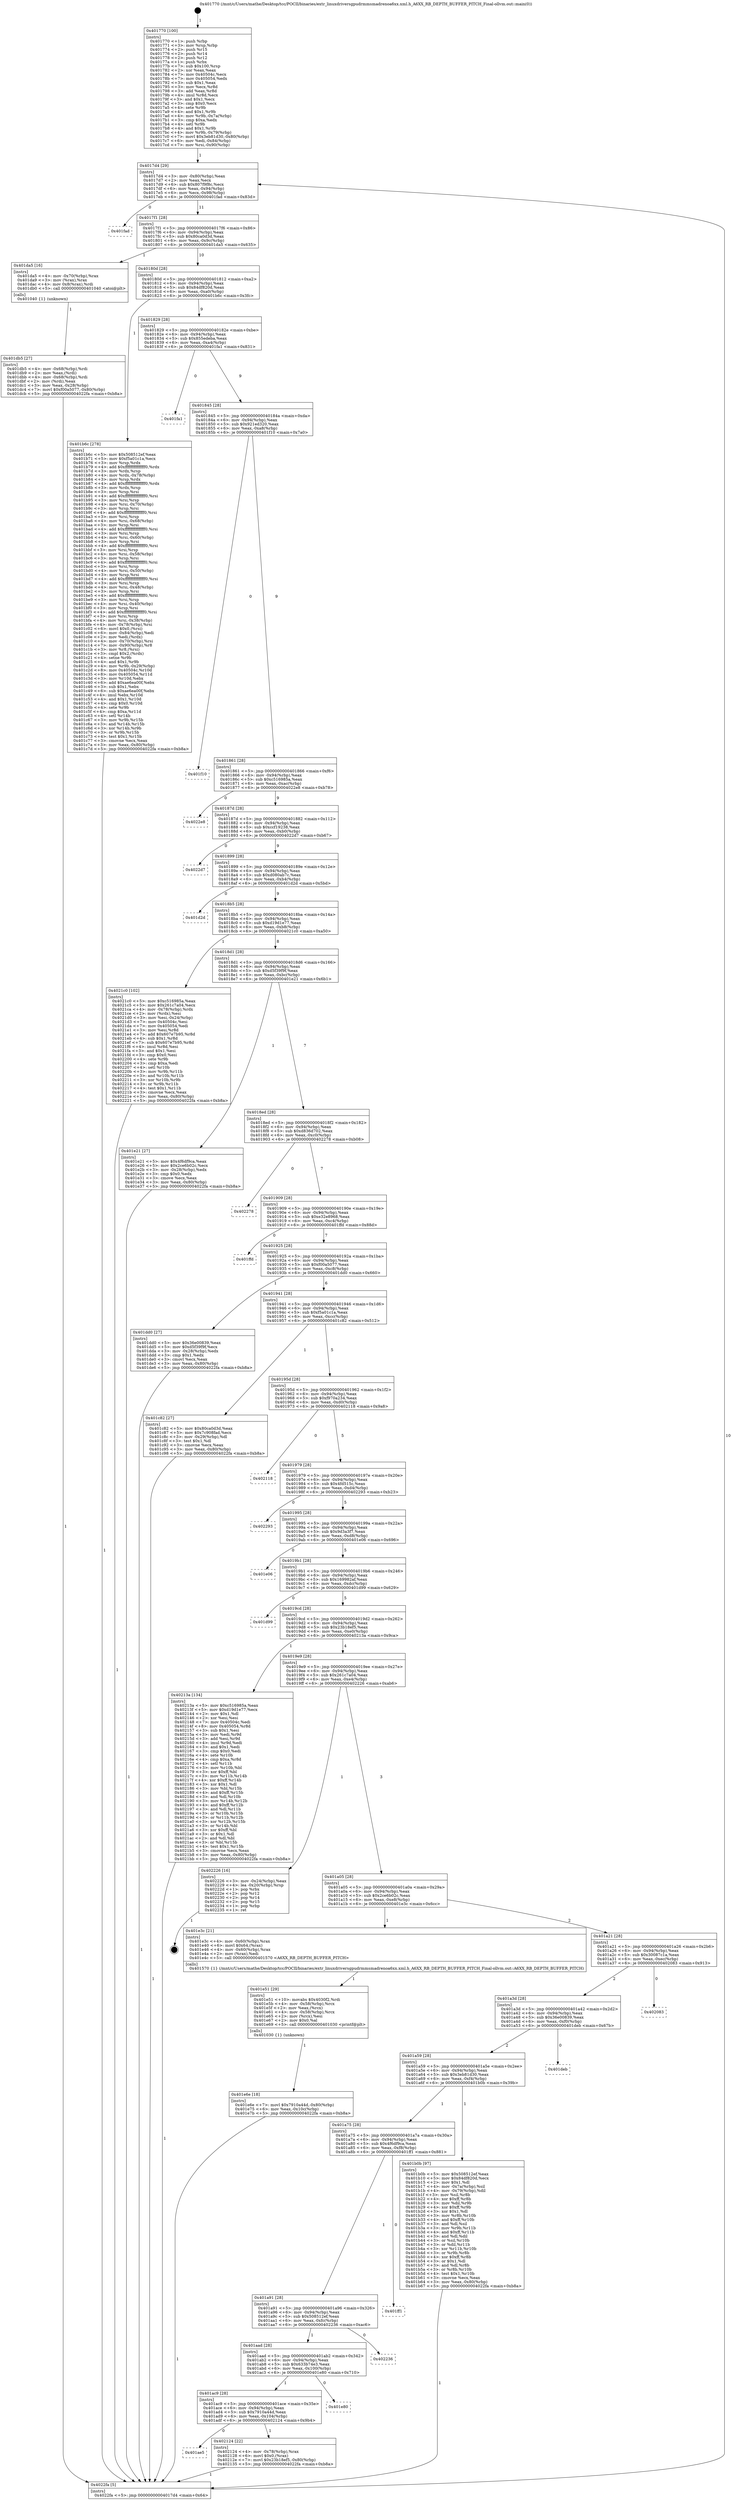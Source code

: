 digraph "0x401770" {
  label = "0x401770 (/mnt/c/Users/mathe/Desktop/tcc/POCII/binaries/extr_linuxdriversgpudrmmsmadrenoa6xx.xml.h_A6XX_RB_DEPTH_BUFFER_PITCH_Final-ollvm.out::main(0))"
  labelloc = "t"
  node[shape=record]

  Entry [label="",width=0.3,height=0.3,shape=circle,fillcolor=black,style=filled]
  "0x4017d4" [label="{
     0x4017d4 [29]\l
     | [instrs]\l
     &nbsp;&nbsp;0x4017d4 \<+3\>: mov -0x80(%rbp),%eax\l
     &nbsp;&nbsp;0x4017d7 \<+2\>: mov %eax,%ecx\l
     &nbsp;&nbsp;0x4017d9 \<+6\>: sub $0x807f9f8c,%ecx\l
     &nbsp;&nbsp;0x4017df \<+6\>: mov %eax,-0x94(%rbp)\l
     &nbsp;&nbsp;0x4017e5 \<+6\>: mov %ecx,-0x98(%rbp)\l
     &nbsp;&nbsp;0x4017eb \<+6\>: je 0000000000401fad \<main+0x83d\>\l
  }"]
  "0x401fad" [label="{
     0x401fad\l
  }", style=dashed]
  "0x4017f1" [label="{
     0x4017f1 [28]\l
     | [instrs]\l
     &nbsp;&nbsp;0x4017f1 \<+5\>: jmp 00000000004017f6 \<main+0x86\>\l
     &nbsp;&nbsp;0x4017f6 \<+6\>: mov -0x94(%rbp),%eax\l
     &nbsp;&nbsp;0x4017fc \<+5\>: sub $0x80ca0d3d,%eax\l
     &nbsp;&nbsp;0x401801 \<+6\>: mov %eax,-0x9c(%rbp)\l
     &nbsp;&nbsp;0x401807 \<+6\>: je 0000000000401da5 \<main+0x635\>\l
  }"]
  Exit [label="",width=0.3,height=0.3,shape=circle,fillcolor=black,style=filled,peripheries=2]
  "0x401da5" [label="{
     0x401da5 [16]\l
     | [instrs]\l
     &nbsp;&nbsp;0x401da5 \<+4\>: mov -0x70(%rbp),%rax\l
     &nbsp;&nbsp;0x401da9 \<+3\>: mov (%rax),%rax\l
     &nbsp;&nbsp;0x401dac \<+4\>: mov 0x8(%rax),%rdi\l
     &nbsp;&nbsp;0x401db0 \<+5\>: call 0000000000401040 \<atoi@plt\>\l
     | [calls]\l
     &nbsp;&nbsp;0x401040 \{1\} (unknown)\l
  }"]
  "0x40180d" [label="{
     0x40180d [28]\l
     | [instrs]\l
     &nbsp;&nbsp;0x40180d \<+5\>: jmp 0000000000401812 \<main+0xa2\>\l
     &nbsp;&nbsp;0x401812 \<+6\>: mov -0x94(%rbp),%eax\l
     &nbsp;&nbsp;0x401818 \<+5\>: sub $0x84df820d,%eax\l
     &nbsp;&nbsp;0x40181d \<+6\>: mov %eax,-0xa0(%rbp)\l
     &nbsp;&nbsp;0x401823 \<+6\>: je 0000000000401b6c \<main+0x3fc\>\l
  }"]
  "0x401ae5" [label="{
     0x401ae5\l
  }", style=dashed]
  "0x401b6c" [label="{
     0x401b6c [278]\l
     | [instrs]\l
     &nbsp;&nbsp;0x401b6c \<+5\>: mov $0x508512ef,%eax\l
     &nbsp;&nbsp;0x401b71 \<+5\>: mov $0xf5a01c1a,%ecx\l
     &nbsp;&nbsp;0x401b76 \<+3\>: mov %rsp,%rdx\l
     &nbsp;&nbsp;0x401b79 \<+4\>: add $0xfffffffffffffff0,%rdx\l
     &nbsp;&nbsp;0x401b7d \<+3\>: mov %rdx,%rsp\l
     &nbsp;&nbsp;0x401b80 \<+4\>: mov %rdx,-0x78(%rbp)\l
     &nbsp;&nbsp;0x401b84 \<+3\>: mov %rsp,%rdx\l
     &nbsp;&nbsp;0x401b87 \<+4\>: add $0xfffffffffffffff0,%rdx\l
     &nbsp;&nbsp;0x401b8b \<+3\>: mov %rdx,%rsp\l
     &nbsp;&nbsp;0x401b8e \<+3\>: mov %rsp,%rsi\l
     &nbsp;&nbsp;0x401b91 \<+4\>: add $0xfffffffffffffff0,%rsi\l
     &nbsp;&nbsp;0x401b95 \<+3\>: mov %rsi,%rsp\l
     &nbsp;&nbsp;0x401b98 \<+4\>: mov %rsi,-0x70(%rbp)\l
     &nbsp;&nbsp;0x401b9c \<+3\>: mov %rsp,%rsi\l
     &nbsp;&nbsp;0x401b9f \<+4\>: add $0xfffffffffffffff0,%rsi\l
     &nbsp;&nbsp;0x401ba3 \<+3\>: mov %rsi,%rsp\l
     &nbsp;&nbsp;0x401ba6 \<+4\>: mov %rsi,-0x68(%rbp)\l
     &nbsp;&nbsp;0x401baa \<+3\>: mov %rsp,%rsi\l
     &nbsp;&nbsp;0x401bad \<+4\>: add $0xfffffffffffffff0,%rsi\l
     &nbsp;&nbsp;0x401bb1 \<+3\>: mov %rsi,%rsp\l
     &nbsp;&nbsp;0x401bb4 \<+4\>: mov %rsi,-0x60(%rbp)\l
     &nbsp;&nbsp;0x401bb8 \<+3\>: mov %rsp,%rsi\l
     &nbsp;&nbsp;0x401bbb \<+4\>: add $0xfffffffffffffff0,%rsi\l
     &nbsp;&nbsp;0x401bbf \<+3\>: mov %rsi,%rsp\l
     &nbsp;&nbsp;0x401bc2 \<+4\>: mov %rsi,-0x58(%rbp)\l
     &nbsp;&nbsp;0x401bc6 \<+3\>: mov %rsp,%rsi\l
     &nbsp;&nbsp;0x401bc9 \<+4\>: add $0xfffffffffffffff0,%rsi\l
     &nbsp;&nbsp;0x401bcd \<+3\>: mov %rsi,%rsp\l
     &nbsp;&nbsp;0x401bd0 \<+4\>: mov %rsi,-0x50(%rbp)\l
     &nbsp;&nbsp;0x401bd4 \<+3\>: mov %rsp,%rsi\l
     &nbsp;&nbsp;0x401bd7 \<+4\>: add $0xfffffffffffffff0,%rsi\l
     &nbsp;&nbsp;0x401bdb \<+3\>: mov %rsi,%rsp\l
     &nbsp;&nbsp;0x401bde \<+4\>: mov %rsi,-0x48(%rbp)\l
     &nbsp;&nbsp;0x401be2 \<+3\>: mov %rsp,%rsi\l
     &nbsp;&nbsp;0x401be5 \<+4\>: add $0xfffffffffffffff0,%rsi\l
     &nbsp;&nbsp;0x401be9 \<+3\>: mov %rsi,%rsp\l
     &nbsp;&nbsp;0x401bec \<+4\>: mov %rsi,-0x40(%rbp)\l
     &nbsp;&nbsp;0x401bf0 \<+3\>: mov %rsp,%rsi\l
     &nbsp;&nbsp;0x401bf3 \<+4\>: add $0xfffffffffffffff0,%rsi\l
     &nbsp;&nbsp;0x401bf7 \<+3\>: mov %rsi,%rsp\l
     &nbsp;&nbsp;0x401bfa \<+4\>: mov %rsi,-0x38(%rbp)\l
     &nbsp;&nbsp;0x401bfe \<+4\>: mov -0x78(%rbp),%rsi\l
     &nbsp;&nbsp;0x401c02 \<+6\>: movl $0x0,(%rsi)\l
     &nbsp;&nbsp;0x401c08 \<+6\>: mov -0x84(%rbp),%edi\l
     &nbsp;&nbsp;0x401c0e \<+2\>: mov %edi,(%rdx)\l
     &nbsp;&nbsp;0x401c10 \<+4\>: mov -0x70(%rbp),%rsi\l
     &nbsp;&nbsp;0x401c14 \<+7\>: mov -0x90(%rbp),%r8\l
     &nbsp;&nbsp;0x401c1b \<+3\>: mov %r8,(%rsi)\l
     &nbsp;&nbsp;0x401c1e \<+3\>: cmpl $0x2,(%rdx)\l
     &nbsp;&nbsp;0x401c21 \<+4\>: setne %r9b\l
     &nbsp;&nbsp;0x401c25 \<+4\>: and $0x1,%r9b\l
     &nbsp;&nbsp;0x401c29 \<+4\>: mov %r9b,-0x29(%rbp)\l
     &nbsp;&nbsp;0x401c2d \<+8\>: mov 0x40504c,%r10d\l
     &nbsp;&nbsp;0x401c35 \<+8\>: mov 0x405054,%r11d\l
     &nbsp;&nbsp;0x401c3d \<+3\>: mov %r10d,%ebx\l
     &nbsp;&nbsp;0x401c40 \<+6\>: add $0xae6ea00f,%ebx\l
     &nbsp;&nbsp;0x401c46 \<+3\>: sub $0x1,%ebx\l
     &nbsp;&nbsp;0x401c49 \<+6\>: sub $0xae6ea00f,%ebx\l
     &nbsp;&nbsp;0x401c4f \<+4\>: imul %ebx,%r10d\l
     &nbsp;&nbsp;0x401c53 \<+4\>: and $0x1,%r10d\l
     &nbsp;&nbsp;0x401c57 \<+4\>: cmp $0x0,%r10d\l
     &nbsp;&nbsp;0x401c5b \<+4\>: sete %r9b\l
     &nbsp;&nbsp;0x401c5f \<+4\>: cmp $0xa,%r11d\l
     &nbsp;&nbsp;0x401c63 \<+4\>: setl %r14b\l
     &nbsp;&nbsp;0x401c67 \<+3\>: mov %r9b,%r15b\l
     &nbsp;&nbsp;0x401c6a \<+3\>: and %r14b,%r15b\l
     &nbsp;&nbsp;0x401c6d \<+3\>: xor %r14b,%r9b\l
     &nbsp;&nbsp;0x401c70 \<+3\>: or %r9b,%r15b\l
     &nbsp;&nbsp;0x401c73 \<+4\>: test $0x1,%r15b\l
     &nbsp;&nbsp;0x401c77 \<+3\>: cmovne %ecx,%eax\l
     &nbsp;&nbsp;0x401c7a \<+3\>: mov %eax,-0x80(%rbp)\l
     &nbsp;&nbsp;0x401c7d \<+5\>: jmp 00000000004022fa \<main+0xb8a\>\l
  }"]
  "0x401829" [label="{
     0x401829 [28]\l
     | [instrs]\l
     &nbsp;&nbsp;0x401829 \<+5\>: jmp 000000000040182e \<main+0xbe\>\l
     &nbsp;&nbsp;0x40182e \<+6\>: mov -0x94(%rbp),%eax\l
     &nbsp;&nbsp;0x401834 \<+5\>: sub $0x855edeba,%eax\l
     &nbsp;&nbsp;0x401839 \<+6\>: mov %eax,-0xa4(%rbp)\l
     &nbsp;&nbsp;0x40183f \<+6\>: je 0000000000401fa1 \<main+0x831\>\l
  }"]
  "0x402124" [label="{
     0x402124 [22]\l
     | [instrs]\l
     &nbsp;&nbsp;0x402124 \<+4\>: mov -0x78(%rbp),%rax\l
     &nbsp;&nbsp;0x402128 \<+6\>: movl $0x0,(%rax)\l
     &nbsp;&nbsp;0x40212e \<+7\>: movl $0x23b18ef5,-0x80(%rbp)\l
     &nbsp;&nbsp;0x402135 \<+5\>: jmp 00000000004022fa \<main+0xb8a\>\l
  }"]
  "0x401fa1" [label="{
     0x401fa1\l
  }", style=dashed]
  "0x401845" [label="{
     0x401845 [28]\l
     | [instrs]\l
     &nbsp;&nbsp;0x401845 \<+5\>: jmp 000000000040184a \<main+0xda\>\l
     &nbsp;&nbsp;0x40184a \<+6\>: mov -0x94(%rbp),%eax\l
     &nbsp;&nbsp;0x401850 \<+5\>: sub $0x921ed320,%eax\l
     &nbsp;&nbsp;0x401855 \<+6\>: mov %eax,-0xa8(%rbp)\l
     &nbsp;&nbsp;0x40185b \<+6\>: je 0000000000401f10 \<main+0x7a0\>\l
  }"]
  "0x401ac9" [label="{
     0x401ac9 [28]\l
     | [instrs]\l
     &nbsp;&nbsp;0x401ac9 \<+5\>: jmp 0000000000401ace \<main+0x35e\>\l
     &nbsp;&nbsp;0x401ace \<+6\>: mov -0x94(%rbp),%eax\l
     &nbsp;&nbsp;0x401ad4 \<+5\>: sub $0x7910a44d,%eax\l
     &nbsp;&nbsp;0x401ad9 \<+6\>: mov %eax,-0x104(%rbp)\l
     &nbsp;&nbsp;0x401adf \<+6\>: je 0000000000402124 \<main+0x9b4\>\l
  }"]
  "0x401f10" [label="{
     0x401f10\l
  }", style=dashed]
  "0x401861" [label="{
     0x401861 [28]\l
     | [instrs]\l
     &nbsp;&nbsp;0x401861 \<+5\>: jmp 0000000000401866 \<main+0xf6\>\l
     &nbsp;&nbsp;0x401866 \<+6\>: mov -0x94(%rbp),%eax\l
     &nbsp;&nbsp;0x40186c \<+5\>: sub $0xc516985a,%eax\l
     &nbsp;&nbsp;0x401871 \<+6\>: mov %eax,-0xac(%rbp)\l
     &nbsp;&nbsp;0x401877 \<+6\>: je 00000000004022e8 \<main+0xb78\>\l
  }"]
  "0x401e80" [label="{
     0x401e80\l
  }", style=dashed]
  "0x4022e8" [label="{
     0x4022e8\l
  }", style=dashed]
  "0x40187d" [label="{
     0x40187d [28]\l
     | [instrs]\l
     &nbsp;&nbsp;0x40187d \<+5\>: jmp 0000000000401882 \<main+0x112\>\l
     &nbsp;&nbsp;0x401882 \<+6\>: mov -0x94(%rbp),%eax\l
     &nbsp;&nbsp;0x401888 \<+5\>: sub $0xccf19238,%eax\l
     &nbsp;&nbsp;0x40188d \<+6\>: mov %eax,-0xb0(%rbp)\l
     &nbsp;&nbsp;0x401893 \<+6\>: je 00000000004022d7 \<main+0xb67\>\l
  }"]
  "0x401aad" [label="{
     0x401aad [28]\l
     | [instrs]\l
     &nbsp;&nbsp;0x401aad \<+5\>: jmp 0000000000401ab2 \<main+0x342\>\l
     &nbsp;&nbsp;0x401ab2 \<+6\>: mov -0x94(%rbp),%eax\l
     &nbsp;&nbsp;0x401ab8 \<+5\>: sub $0x633b74e3,%eax\l
     &nbsp;&nbsp;0x401abd \<+6\>: mov %eax,-0x100(%rbp)\l
     &nbsp;&nbsp;0x401ac3 \<+6\>: je 0000000000401e80 \<main+0x710\>\l
  }"]
  "0x4022d7" [label="{
     0x4022d7\l
  }", style=dashed]
  "0x401899" [label="{
     0x401899 [28]\l
     | [instrs]\l
     &nbsp;&nbsp;0x401899 \<+5\>: jmp 000000000040189e \<main+0x12e\>\l
     &nbsp;&nbsp;0x40189e \<+6\>: mov -0x94(%rbp),%eax\l
     &nbsp;&nbsp;0x4018a4 \<+5\>: sub $0xd080ab7c,%eax\l
     &nbsp;&nbsp;0x4018a9 \<+6\>: mov %eax,-0xb4(%rbp)\l
     &nbsp;&nbsp;0x4018af \<+6\>: je 0000000000401d2d \<main+0x5bd\>\l
  }"]
  "0x402236" [label="{
     0x402236\l
  }", style=dashed]
  "0x401d2d" [label="{
     0x401d2d\l
  }", style=dashed]
  "0x4018b5" [label="{
     0x4018b5 [28]\l
     | [instrs]\l
     &nbsp;&nbsp;0x4018b5 \<+5\>: jmp 00000000004018ba \<main+0x14a\>\l
     &nbsp;&nbsp;0x4018ba \<+6\>: mov -0x94(%rbp),%eax\l
     &nbsp;&nbsp;0x4018c0 \<+5\>: sub $0xd19d1e77,%eax\l
     &nbsp;&nbsp;0x4018c5 \<+6\>: mov %eax,-0xb8(%rbp)\l
     &nbsp;&nbsp;0x4018cb \<+6\>: je 00000000004021c0 \<main+0xa50\>\l
  }"]
  "0x401a91" [label="{
     0x401a91 [28]\l
     | [instrs]\l
     &nbsp;&nbsp;0x401a91 \<+5\>: jmp 0000000000401a96 \<main+0x326\>\l
     &nbsp;&nbsp;0x401a96 \<+6\>: mov -0x94(%rbp),%eax\l
     &nbsp;&nbsp;0x401a9c \<+5\>: sub $0x508512ef,%eax\l
     &nbsp;&nbsp;0x401aa1 \<+6\>: mov %eax,-0xfc(%rbp)\l
     &nbsp;&nbsp;0x401aa7 \<+6\>: je 0000000000402236 \<main+0xac6\>\l
  }"]
  "0x4021c0" [label="{
     0x4021c0 [102]\l
     | [instrs]\l
     &nbsp;&nbsp;0x4021c0 \<+5\>: mov $0xc516985a,%eax\l
     &nbsp;&nbsp;0x4021c5 \<+5\>: mov $0x261c7a04,%ecx\l
     &nbsp;&nbsp;0x4021ca \<+4\>: mov -0x78(%rbp),%rdx\l
     &nbsp;&nbsp;0x4021ce \<+2\>: mov (%rdx),%esi\l
     &nbsp;&nbsp;0x4021d0 \<+3\>: mov %esi,-0x24(%rbp)\l
     &nbsp;&nbsp;0x4021d3 \<+7\>: mov 0x40504c,%esi\l
     &nbsp;&nbsp;0x4021da \<+7\>: mov 0x405054,%edi\l
     &nbsp;&nbsp;0x4021e1 \<+3\>: mov %esi,%r8d\l
     &nbsp;&nbsp;0x4021e4 \<+7\>: add $0x607e7b95,%r8d\l
     &nbsp;&nbsp;0x4021eb \<+4\>: sub $0x1,%r8d\l
     &nbsp;&nbsp;0x4021ef \<+7\>: sub $0x607e7b95,%r8d\l
     &nbsp;&nbsp;0x4021f6 \<+4\>: imul %r8d,%esi\l
     &nbsp;&nbsp;0x4021fa \<+3\>: and $0x1,%esi\l
     &nbsp;&nbsp;0x4021fd \<+3\>: cmp $0x0,%esi\l
     &nbsp;&nbsp;0x402200 \<+4\>: sete %r9b\l
     &nbsp;&nbsp;0x402204 \<+3\>: cmp $0xa,%edi\l
     &nbsp;&nbsp;0x402207 \<+4\>: setl %r10b\l
     &nbsp;&nbsp;0x40220b \<+3\>: mov %r9b,%r11b\l
     &nbsp;&nbsp;0x40220e \<+3\>: and %r10b,%r11b\l
     &nbsp;&nbsp;0x402211 \<+3\>: xor %r10b,%r9b\l
     &nbsp;&nbsp;0x402214 \<+3\>: or %r9b,%r11b\l
     &nbsp;&nbsp;0x402217 \<+4\>: test $0x1,%r11b\l
     &nbsp;&nbsp;0x40221b \<+3\>: cmovne %ecx,%eax\l
     &nbsp;&nbsp;0x40221e \<+3\>: mov %eax,-0x80(%rbp)\l
     &nbsp;&nbsp;0x402221 \<+5\>: jmp 00000000004022fa \<main+0xb8a\>\l
  }"]
  "0x4018d1" [label="{
     0x4018d1 [28]\l
     | [instrs]\l
     &nbsp;&nbsp;0x4018d1 \<+5\>: jmp 00000000004018d6 \<main+0x166\>\l
     &nbsp;&nbsp;0x4018d6 \<+6\>: mov -0x94(%rbp),%eax\l
     &nbsp;&nbsp;0x4018dc \<+5\>: sub $0xd5f39f9f,%eax\l
     &nbsp;&nbsp;0x4018e1 \<+6\>: mov %eax,-0xbc(%rbp)\l
     &nbsp;&nbsp;0x4018e7 \<+6\>: je 0000000000401e21 \<main+0x6b1\>\l
  }"]
  "0x401ff1" [label="{
     0x401ff1\l
  }", style=dashed]
  "0x401e21" [label="{
     0x401e21 [27]\l
     | [instrs]\l
     &nbsp;&nbsp;0x401e21 \<+5\>: mov $0x4f6df9ca,%eax\l
     &nbsp;&nbsp;0x401e26 \<+5\>: mov $0x2ce6b02c,%ecx\l
     &nbsp;&nbsp;0x401e2b \<+3\>: mov -0x28(%rbp),%edx\l
     &nbsp;&nbsp;0x401e2e \<+3\>: cmp $0x0,%edx\l
     &nbsp;&nbsp;0x401e31 \<+3\>: cmove %ecx,%eax\l
     &nbsp;&nbsp;0x401e34 \<+3\>: mov %eax,-0x80(%rbp)\l
     &nbsp;&nbsp;0x401e37 \<+5\>: jmp 00000000004022fa \<main+0xb8a\>\l
  }"]
  "0x4018ed" [label="{
     0x4018ed [28]\l
     | [instrs]\l
     &nbsp;&nbsp;0x4018ed \<+5\>: jmp 00000000004018f2 \<main+0x182\>\l
     &nbsp;&nbsp;0x4018f2 \<+6\>: mov -0x94(%rbp),%eax\l
     &nbsp;&nbsp;0x4018f8 \<+5\>: sub $0xd836d702,%eax\l
     &nbsp;&nbsp;0x4018fd \<+6\>: mov %eax,-0xc0(%rbp)\l
     &nbsp;&nbsp;0x401903 \<+6\>: je 0000000000402278 \<main+0xb08\>\l
  }"]
  "0x401e6e" [label="{
     0x401e6e [18]\l
     | [instrs]\l
     &nbsp;&nbsp;0x401e6e \<+7\>: movl $0x7910a44d,-0x80(%rbp)\l
     &nbsp;&nbsp;0x401e75 \<+6\>: mov %eax,-0x10c(%rbp)\l
     &nbsp;&nbsp;0x401e7b \<+5\>: jmp 00000000004022fa \<main+0xb8a\>\l
  }"]
  "0x402278" [label="{
     0x402278\l
  }", style=dashed]
  "0x401909" [label="{
     0x401909 [28]\l
     | [instrs]\l
     &nbsp;&nbsp;0x401909 \<+5\>: jmp 000000000040190e \<main+0x19e\>\l
     &nbsp;&nbsp;0x40190e \<+6\>: mov -0x94(%rbp),%eax\l
     &nbsp;&nbsp;0x401914 \<+5\>: sub $0xe32e8968,%eax\l
     &nbsp;&nbsp;0x401919 \<+6\>: mov %eax,-0xc4(%rbp)\l
     &nbsp;&nbsp;0x40191f \<+6\>: je 0000000000401ffd \<main+0x88d\>\l
  }"]
  "0x401e51" [label="{
     0x401e51 [29]\l
     | [instrs]\l
     &nbsp;&nbsp;0x401e51 \<+10\>: movabs $0x4030f2,%rdi\l
     &nbsp;&nbsp;0x401e5b \<+4\>: mov -0x58(%rbp),%rcx\l
     &nbsp;&nbsp;0x401e5f \<+2\>: mov %eax,(%rcx)\l
     &nbsp;&nbsp;0x401e61 \<+4\>: mov -0x58(%rbp),%rcx\l
     &nbsp;&nbsp;0x401e65 \<+2\>: mov (%rcx),%esi\l
     &nbsp;&nbsp;0x401e67 \<+2\>: mov $0x0,%al\l
     &nbsp;&nbsp;0x401e69 \<+5\>: call 0000000000401030 \<printf@plt\>\l
     | [calls]\l
     &nbsp;&nbsp;0x401030 \{1\} (unknown)\l
  }"]
  "0x401ffd" [label="{
     0x401ffd\l
  }", style=dashed]
  "0x401925" [label="{
     0x401925 [28]\l
     | [instrs]\l
     &nbsp;&nbsp;0x401925 \<+5\>: jmp 000000000040192a \<main+0x1ba\>\l
     &nbsp;&nbsp;0x40192a \<+6\>: mov -0x94(%rbp),%eax\l
     &nbsp;&nbsp;0x401930 \<+5\>: sub $0xf00a5077,%eax\l
     &nbsp;&nbsp;0x401935 \<+6\>: mov %eax,-0xc8(%rbp)\l
     &nbsp;&nbsp;0x40193b \<+6\>: je 0000000000401dd0 \<main+0x660\>\l
  }"]
  "0x401db5" [label="{
     0x401db5 [27]\l
     | [instrs]\l
     &nbsp;&nbsp;0x401db5 \<+4\>: mov -0x68(%rbp),%rdi\l
     &nbsp;&nbsp;0x401db9 \<+2\>: mov %eax,(%rdi)\l
     &nbsp;&nbsp;0x401dbb \<+4\>: mov -0x68(%rbp),%rdi\l
     &nbsp;&nbsp;0x401dbf \<+2\>: mov (%rdi),%eax\l
     &nbsp;&nbsp;0x401dc1 \<+3\>: mov %eax,-0x28(%rbp)\l
     &nbsp;&nbsp;0x401dc4 \<+7\>: movl $0xf00a5077,-0x80(%rbp)\l
     &nbsp;&nbsp;0x401dcb \<+5\>: jmp 00000000004022fa \<main+0xb8a\>\l
  }"]
  "0x401dd0" [label="{
     0x401dd0 [27]\l
     | [instrs]\l
     &nbsp;&nbsp;0x401dd0 \<+5\>: mov $0x36e00839,%eax\l
     &nbsp;&nbsp;0x401dd5 \<+5\>: mov $0xd5f39f9f,%ecx\l
     &nbsp;&nbsp;0x401dda \<+3\>: mov -0x28(%rbp),%edx\l
     &nbsp;&nbsp;0x401ddd \<+3\>: cmp $0x1,%edx\l
     &nbsp;&nbsp;0x401de0 \<+3\>: cmovl %ecx,%eax\l
     &nbsp;&nbsp;0x401de3 \<+3\>: mov %eax,-0x80(%rbp)\l
     &nbsp;&nbsp;0x401de6 \<+5\>: jmp 00000000004022fa \<main+0xb8a\>\l
  }"]
  "0x401941" [label="{
     0x401941 [28]\l
     | [instrs]\l
     &nbsp;&nbsp;0x401941 \<+5\>: jmp 0000000000401946 \<main+0x1d6\>\l
     &nbsp;&nbsp;0x401946 \<+6\>: mov -0x94(%rbp),%eax\l
     &nbsp;&nbsp;0x40194c \<+5\>: sub $0xf5a01c1a,%eax\l
     &nbsp;&nbsp;0x401951 \<+6\>: mov %eax,-0xcc(%rbp)\l
     &nbsp;&nbsp;0x401957 \<+6\>: je 0000000000401c82 \<main+0x512\>\l
  }"]
  "0x401770" [label="{
     0x401770 [100]\l
     | [instrs]\l
     &nbsp;&nbsp;0x401770 \<+1\>: push %rbp\l
     &nbsp;&nbsp;0x401771 \<+3\>: mov %rsp,%rbp\l
     &nbsp;&nbsp;0x401774 \<+2\>: push %r15\l
     &nbsp;&nbsp;0x401776 \<+2\>: push %r14\l
     &nbsp;&nbsp;0x401778 \<+2\>: push %r12\l
     &nbsp;&nbsp;0x40177a \<+1\>: push %rbx\l
     &nbsp;&nbsp;0x40177b \<+7\>: sub $0x100,%rsp\l
     &nbsp;&nbsp;0x401782 \<+2\>: xor %eax,%eax\l
     &nbsp;&nbsp;0x401784 \<+7\>: mov 0x40504c,%ecx\l
     &nbsp;&nbsp;0x40178b \<+7\>: mov 0x405054,%edx\l
     &nbsp;&nbsp;0x401792 \<+3\>: sub $0x1,%eax\l
     &nbsp;&nbsp;0x401795 \<+3\>: mov %ecx,%r8d\l
     &nbsp;&nbsp;0x401798 \<+3\>: add %eax,%r8d\l
     &nbsp;&nbsp;0x40179b \<+4\>: imul %r8d,%ecx\l
     &nbsp;&nbsp;0x40179f \<+3\>: and $0x1,%ecx\l
     &nbsp;&nbsp;0x4017a2 \<+3\>: cmp $0x0,%ecx\l
     &nbsp;&nbsp;0x4017a5 \<+4\>: sete %r9b\l
     &nbsp;&nbsp;0x4017a9 \<+4\>: and $0x1,%r9b\l
     &nbsp;&nbsp;0x4017ad \<+4\>: mov %r9b,-0x7a(%rbp)\l
     &nbsp;&nbsp;0x4017b1 \<+3\>: cmp $0xa,%edx\l
     &nbsp;&nbsp;0x4017b4 \<+4\>: setl %r9b\l
     &nbsp;&nbsp;0x4017b8 \<+4\>: and $0x1,%r9b\l
     &nbsp;&nbsp;0x4017bc \<+4\>: mov %r9b,-0x79(%rbp)\l
     &nbsp;&nbsp;0x4017c0 \<+7\>: movl $0x3eb81d30,-0x80(%rbp)\l
     &nbsp;&nbsp;0x4017c7 \<+6\>: mov %edi,-0x84(%rbp)\l
     &nbsp;&nbsp;0x4017cd \<+7\>: mov %rsi,-0x90(%rbp)\l
  }"]
  "0x401c82" [label="{
     0x401c82 [27]\l
     | [instrs]\l
     &nbsp;&nbsp;0x401c82 \<+5\>: mov $0x80ca0d3d,%eax\l
     &nbsp;&nbsp;0x401c87 \<+5\>: mov $0x7c908fad,%ecx\l
     &nbsp;&nbsp;0x401c8c \<+3\>: mov -0x29(%rbp),%dl\l
     &nbsp;&nbsp;0x401c8f \<+3\>: test $0x1,%dl\l
     &nbsp;&nbsp;0x401c92 \<+3\>: cmovne %ecx,%eax\l
     &nbsp;&nbsp;0x401c95 \<+3\>: mov %eax,-0x80(%rbp)\l
     &nbsp;&nbsp;0x401c98 \<+5\>: jmp 00000000004022fa \<main+0xb8a\>\l
  }"]
  "0x40195d" [label="{
     0x40195d [28]\l
     | [instrs]\l
     &nbsp;&nbsp;0x40195d \<+5\>: jmp 0000000000401962 \<main+0x1f2\>\l
     &nbsp;&nbsp;0x401962 \<+6\>: mov -0x94(%rbp),%eax\l
     &nbsp;&nbsp;0x401968 \<+5\>: sub $0xf970a234,%eax\l
     &nbsp;&nbsp;0x40196d \<+6\>: mov %eax,-0xd0(%rbp)\l
     &nbsp;&nbsp;0x401973 \<+6\>: je 0000000000402118 \<main+0x9a8\>\l
  }"]
  "0x4022fa" [label="{
     0x4022fa [5]\l
     | [instrs]\l
     &nbsp;&nbsp;0x4022fa \<+5\>: jmp 00000000004017d4 \<main+0x64\>\l
  }"]
  "0x402118" [label="{
     0x402118\l
  }", style=dashed]
  "0x401979" [label="{
     0x401979 [28]\l
     | [instrs]\l
     &nbsp;&nbsp;0x401979 \<+5\>: jmp 000000000040197e \<main+0x20e\>\l
     &nbsp;&nbsp;0x40197e \<+6\>: mov -0x94(%rbp),%eax\l
     &nbsp;&nbsp;0x401984 \<+5\>: sub $0x4fd515c,%eax\l
     &nbsp;&nbsp;0x401989 \<+6\>: mov %eax,-0xd4(%rbp)\l
     &nbsp;&nbsp;0x40198f \<+6\>: je 0000000000402293 \<main+0xb23\>\l
  }"]
  "0x401a75" [label="{
     0x401a75 [28]\l
     | [instrs]\l
     &nbsp;&nbsp;0x401a75 \<+5\>: jmp 0000000000401a7a \<main+0x30a\>\l
     &nbsp;&nbsp;0x401a7a \<+6\>: mov -0x94(%rbp),%eax\l
     &nbsp;&nbsp;0x401a80 \<+5\>: sub $0x4f6df9ca,%eax\l
     &nbsp;&nbsp;0x401a85 \<+6\>: mov %eax,-0xf8(%rbp)\l
     &nbsp;&nbsp;0x401a8b \<+6\>: je 0000000000401ff1 \<main+0x881\>\l
  }"]
  "0x402293" [label="{
     0x402293\l
  }", style=dashed]
  "0x401995" [label="{
     0x401995 [28]\l
     | [instrs]\l
     &nbsp;&nbsp;0x401995 \<+5\>: jmp 000000000040199a \<main+0x22a\>\l
     &nbsp;&nbsp;0x40199a \<+6\>: mov -0x94(%rbp),%eax\l
     &nbsp;&nbsp;0x4019a0 \<+5\>: sub $0x9d3a3f7,%eax\l
     &nbsp;&nbsp;0x4019a5 \<+6\>: mov %eax,-0xd8(%rbp)\l
     &nbsp;&nbsp;0x4019ab \<+6\>: je 0000000000401e06 \<main+0x696\>\l
  }"]
  "0x401b0b" [label="{
     0x401b0b [97]\l
     | [instrs]\l
     &nbsp;&nbsp;0x401b0b \<+5\>: mov $0x508512ef,%eax\l
     &nbsp;&nbsp;0x401b10 \<+5\>: mov $0x84df820d,%ecx\l
     &nbsp;&nbsp;0x401b15 \<+2\>: mov $0x1,%dl\l
     &nbsp;&nbsp;0x401b17 \<+4\>: mov -0x7a(%rbp),%sil\l
     &nbsp;&nbsp;0x401b1b \<+4\>: mov -0x79(%rbp),%dil\l
     &nbsp;&nbsp;0x401b1f \<+3\>: mov %sil,%r8b\l
     &nbsp;&nbsp;0x401b22 \<+4\>: xor $0xff,%r8b\l
     &nbsp;&nbsp;0x401b26 \<+3\>: mov %dil,%r9b\l
     &nbsp;&nbsp;0x401b29 \<+4\>: xor $0xff,%r9b\l
     &nbsp;&nbsp;0x401b2d \<+3\>: xor $0x1,%dl\l
     &nbsp;&nbsp;0x401b30 \<+3\>: mov %r8b,%r10b\l
     &nbsp;&nbsp;0x401b33 \<+4\>: and $0xff,%r10b\l
     &nbsp;&nbsp;0x401b37 \<+3\>: and %dl,%sil\l
     &nbsp;&nbsp;0x401b3a \<+3\>: mov %r9b,%r11b\l
     &nbsp;&nbsp;0x401b3d \<+4\>: and $0xff,%r11b\l
     &nbsp;&nbsp;0x401b41 \<+3\>: and %dl,%dil\l
     &nbsp;&nbsp;0x401b44 \<+3\>: or %sil,%r10b\l
     &nbsp;&nbsp;0x401b47 \<+3\>: or %dil,%r11b\l
     &nbsp;&nbsp;0x401b4a \<+3\>: xor %r11b,%r10b\l
     &nbsp;&nbsp;0x401b4d \<+3\>: or %r9b,%r8b\l
     &nbsp;&nbsp;0x401b50 \<+4\>: xor $0xff,%r8b\l
     &nbsp;&nbsp;0x401b54 \<+3\>: or $0x1,%dl\l
     &nbsp;&nbsp;0x401b57 \<+3\>: and %dl,%r8b\l
     &nbsp;&nbsp;0x401b5a \<+3\>: or %r8b,%r10b\l
     &nbsp;&nbsp;0x401b5d \<+4\>: test $0x1,%r10b\l
     &nbsp;&nbsp;0x401b61 \<+3\>: cmovne %ecx,%eax\l
     &nbsp;&nbsp;0x401b64 \<+3\>: mov %eax,-0x80(%rbp)\l
     &nbsp;&nbsp;0x401b67 \<+5\>: jmp 00000000004022fa \<main+0xb8a\>\l
  }"]
  "0x401e06" [label="{
     0x401e06\l
  }", style=dashed]
  "0x4019b1" [label="{
     0x4019b1 [28]\l
     | [instrs]\l
     &nbsp;&nbsp;0x4019b1 \<+5\>: jmp 00000000004019b6 \<main+0x246\>\l
     &nbsp;&nbsp;0x4019b6 \<+6\>: mov -0x94(%rbp),%eax\l
     &nbsp;&nbsp;0x4019bc \<+5\>: sub $0x169982af,%eax\l
     &nbsp;&nbsp;0x4019c1 \<+6\>: mov %eax,-0xdc(%rbp)\l
     &nbsp;&nbsp;0x4019c7 \<+6\>: je 0000000000401d99 \<main+0x629\>\l
  }"]
  "0x401a59" [label="{
     0x401a59 [28]\l
     | [instrs]\l
     &nbsp;&nbsp;0x401a59 \<+5\>: jmp 0000000000401a5e \<main+0x2ee\>\l
     &nbsp;&nbsp;0x401a5e \<+6\>: mov -0x94(%rbp),%eax\l
     &nbsp;&nbsp;0x401a64 \<+5\>: sub $0x3eb81d30,%eax\l
     &nbsp;&nbsp;0x401a69 \<+6\>: mov %eax,-0xf4(%rbp)\l
     &nbsp;&nbsp;0x401a6f \<+6\>: je 0000000000401b0b \<main+0x39b\>\l
  }"]
  "0x401d99" [label="{
     0x401d99\l
  }", style=dashed]
  "0x4019cd" [label="{
     0x4019cd [28]\l
     | [instrs]\l
     &nbsp;&nbsp;0x4019cd \<+5\>: jmp 00000000004019d2 \<main+0x262\>\l
     &nbsp;&nbsp;0x4019d2 \<+6\>: mov -0x94(%rbp),%eax\l
     &nbsp;&nbsp;0x4019d8 \<+5\>: sub $0x23b18ef5,%eax\l
     &nbsp;&nbsp;0x4019dd \<+6\>: mov %eax,-0xe0(%rbp)\l
     &nbsp;&nbsp;0x4019e3 \<+6\>: je 000000000040213a \<main+0x9ca\>\l
  }"]
  "0x401deb" [label="{
     0x401deb\l
  }", style=dashed]
  "0x40213a" [label="{
     0x40213a [134]\l
     | [instrs]\l
     &nbsp;&nbsp;0x40213a \<+5\>: mov $0xc516985a,%eax\l
     &nbsp;&nbsp;0x40213f \<+5\>: mov $0xd19d1e77,%ecx\l
     &nbsp;&nbsp;0x402144 \<+2\>: mov $0x1,%dl\l
     &nbsp;&nbsp;0x402146 \<+2\>: xor %esi,%esi\l
     &nbsp;&nbsp;0x402148 \<+7\>: mov 0x40504c,%edi\l
     &nbsp;&nbsp;0x40214f \<+8\>: mov 0x405054,%r8d\l
     &nbsp;&nbsp;0x402157 \<+3\>: sub $0x1,%esi\l
     &nbsp;&nbsp;0x40215a \<+3\>: mov %edi,%r9d\l
     &nbsp;&nbsp;0x40215d \<+3\>: add %esi,%r9d\l
     &nbsp;&nbsp;0x402160 \<+4\>: imul %r9d,%edi\l
     &nbsp;&nbsp;0x402164 \<+3\>: and $0x1,%edi\l
     &nbsp;&nbsp;0x402167 \<+3\>: cmp $0x0,%edi\l
     &nbsp;&nbsp;0x40216a \<+4\>: sete %r10b\l
     &nbsp;&nbsp;0x40216e \<+4\>: cmp $0xa,%r8d\l
     &nbsp;&nbsp;0x402172 \<+4\>: setl %r11b\l
     &nbsp;&nbsp;0x402176 \<+3\>: mov %r10b,%bl\l
     &nbsp;&nbsp;0x402179 \<+3\>: xor $0xff,%bl\l
     &nbsp;&nbsp;0x40217c \<+3\>: mov %r11b,%r14b\l
     &nbsp;&nbsp;0x40217f \<+4\>: xor $0xff,%r14b\l
     &nbsp;&nbsp;0x402183 \<+3\>: xor $0x1,%dl\l
     &nbsp;&nbsp;0x402186 \<+3\>: mov %bl,%r15b\l
     &nbsp;&nbsp;0x402189 \<+4\>: and $0xff,%r15b\l
     &nbsp;&nbsp;0x40218d \<+3\>: and %dl,%r10b\l
     &nbsp;&nbsp;0x402190 \<+3\>: mov %r14b,%r12b\l
     &nbsp;&nbsp;0x402193 \<+4\>: and $0xff,%r12b\l
     &nbsp;&nbsp;0x402197 \<+3\>: and %dl,%r11b\l
     &nbsp;&nbsp;0x40219a \<+3\>: or %r10b,%r15b\l
     &nbsp;&nbsp;0x40219d \<+3\>: or %r11b,%r12b\l
     &nbsp;&nbsp;0x4021a0 \<+3\>: xor %r12b,%r15b\l
     &nbsp;&nbsp;0x4021a3 \<+3\>: or %r14b,%bl\l
     &nbsp;&nbsp;0x4021a6 \<+3\>: xor $0xff,%bl\l
     &nbsp;&nbsp;0x4021a9 \<+3\>: or $0x1,%dl\l
     &nbsp;&nbsp;0x4021ac \<+2\>: and %dl,%bl\l
     &nbsp;&nbsp;0x4021ae \<+3\>: or %bl,%r15b\l
     &nbsp;&nbsp;0x4021b1 \<+4\>: test $0x1,%r15b\l
     &nbsp;&nbsp;0x4021b5 \<+3\>: cmovne %ecx,%eax\l
     &nbsp;&nbsp;0x4021b8 \<+3\>: mov %eax,-0x80(%rbp)\l
     &nbsp;&nbsp;0x4021bb \<+5\>: jmp 00000000004022fa \<main+0xb8a\>\l
  }"]
  "0x4019e9" [label="{
     0x4019e9 [28]\l
     | [instrs]\l
     &nbsp;&nbsp;0x4019e9 \<+5\>: jmp 00000000004019ee \<main+0x27e\>\l
     &nbsp;&nbsp;0x4019ee \<+6\>: mov -0x94(%rbp),%eax\l
     &nbsp;&nbsp;0x4019f4 \<+5\>: sub $0x261c7a04,%eax\l
     &nbsp;&nbsp;0x4019f9 \<+6\>: mov %eax,-0xe4(%rbp)\l
     &nbsp;&nbsp;0x4019ff \<+6\>: je 0000000000402226 \<main+0xab6\>\l
  }"]
  "0x401a3d" [label="{
     0x401a3d [28]\l
     | [instrs]\l
     &nbsp;&nbsp;0x401a3d \<+5\>: jmp 0000000000401a42 \<main+0x2d2\>\l
     &nbsp;&nbsp;0x401a42 \<+6\>: mov -0x94(%rbp),%eax\l
     &nbsp;&nbsp;0x401a48 \<+5\>: sub $0x36e00839,%eax\l
     &nbsp;&nbsp;0x401a4d \<+6\>: mov %eax,-0xf0(%rbp)\l
     &nbsp;&nbsp;0x401a53 \<+6\>: je 0000000000401deb \<main+0x67b\>\l
  }"]
  "0x402226" [label="{
     0x402226 [16]\l
     | [instrs]\l
     &nbsp;&nbsp;0x402226 \<+3\>: mov -0x24(%rbp),%eax\l
     &nbsp;&nbsp;0x402229 \<+4\>: lea -0x20(%rbp),%rsp\l
     &nbsp;&nbsp;0x40222d \<+1\>: pop %rbx\l
     &nbsp;&nbsp;0x40222e \<+2\>: pop %r12\l
     &nbsp;&nbsp;0x402230 \<+2\>: pop %r14\l
     &nbsp;&nbsp;0x402232 \<+2\>: pop %r15\l
     &nbsp;&nbsp;0x402234 \<+1\>: pop %rbp\l
     &nbsp;&nbsp;0x402235 \<+1\>: ret\l
  }"]
  "0x401a05" [label="{
     0x401a05 [28]\l
     | [instrs]\l
     &nbsp;&nbsp;0x401a05 \<+5\>: jmp 0000000000401a0a \<main+0x29a\>\l
     &nbsp;&nbsp;0x401a0a \<+6\>: mov -0x94(%rbp),%eax\l
     &nbsp;&nbsp;0x401a10 \<+5\>: sub $0x2ce6b02c,%eax\l
     &nbsp;&nbsp;0x401a15 \<+6\>: mov %eax,-0xe8(%rbp)\l
     &nbsp;&nbsp;0x401a1b \<+6\>: je 0000000000401e3c \<main+0x6cc\>\l
  }"]
  "0x402083" [label="{
     0x402083\l
  }", style=dashed]
  "0x401e3c" [label="{
     0x401e3c [21]\l
     | [instrs]\l
     &nbsp;&nbsp;0x401e3c \<+4\>: mov -0x60(%rbp),%rax\l
     &nbsp;&nbsp;0x401e40 \<+6\>: movl $0x64,(%rax)\l
     &nbsp;&nbsp;0x401e46 \<+4\>: mov -0x60(%rbp),%rax\l
     &nbsp;&nbsp;0x401e4a \<+2\>: mov (%rax),%edi\l
     &nbsp;&nbsp;0x401e4c \<+5\>: call 0000000000401570 \<A6XX_RB_DEPTH_BUFFER_PITCH\>\l
     | [calls]\l
     &nbsp;&nbsp;0x401570 \{1\} (/mnt/c/Users/mathe/Desktop/tcc/POCII/binaries/extr_linuxdriversgpudrmmsmadrenoa6xx.xml.h_A6XX_RB_DEPTH_BUFFER_PITCH_Final-ollvm.out::A6XX_RB_DEPTH_BUFFER_PITCH)\l
  }"]
  "0x401a21" [label="{
     0x401a21 [28]\l
     | [instrs]\l
     &nbsp;&nbsp;0x401a21 \<+5\>: jmp 0000000000401a26 \<main+0x2b6\>\l
     &nbsp;&nbsp;0x401a26 \<+6\>: mov -0x94(%rbp),%eax\l
     &nbsp;&nbsp;0x401a2c \<+5\>: sub $0x30087c1a,%eax\l
     &nbsp;&nbsp;0x401a31 \<+6\>: mov %eax,-0xec(%rbp)\l
     &nbsp;&nbsp;0x401a37 \<+6\>: je 0000000000402083 \<main+0x913\>\l
  }"]
  Entry -> "0x401770" [label=" 1"]
  "0x4017d4" -> "0x401fad" [label=" 0"]
  "0x4017d4" -> "0x4017f1" [label=" 11"]
  "0x402226" -> Exit [label=" 1"]
  "0x4017f1" -> "0x401da5" [label=" 1"]
  "0x4017f1" -> "0x40180d" [label=" 10"]
  "0x4021c0" -> "0x4022fa" [label=" 1"]
  "0x40180d" -> "0x401b6c" [label=" 1"]
  "0x40180d" -> "0x401829" [label=" 9"]
  "0x40213a" -> "0x4022fa" [label=" 1"]
  "0x401829" -> "0x401fa1" [label=" 0"]
  "0x401829" -> "0x401845" [label=" 9"]
  "0x402124" -> "0x4022fa" [label=" 1"]
  "0x401845" -> "0x401f10" [label=" 0"]
  "0x401845" -> "0x401861" [label=" 9"]
  "0x401ac9" -> "0x402124" [label=" 1"]
  "0x401861" -> "0x4022e8" [label=" 0"]
  "0x401861" -> "0x40187d" [label=" 9"]
  "0x401ac9" -> "0x401ae5" [label=" 0"]
  "0x40187d" -> "0x4022d7" [label=" 0"]
  "0x40187d" -> "0x401899" [label=" 9"]
  "0x401aad" -> "0x401e80" [label=" 0"]
  "0x401899" -> "0x401d2d" [label=" 0"]
  "0x401899" -> "0x4018b5" [label=" 9"]
  "0x401aad" -> "0x401ac9" [label=" 1"]
  "0x4018b5" -> "0x4021c0" [label=" 1"]
  "0x4018b5" -> "0x4018d1" [label=" 8"]
  "0x401a91" -> "0x402236" [label=" 0"]
  "0x4018d1" -> "0x401e21" [label=" 1"]
  "0x4018d1" -> "0x4018ed" [label=" 7"]
  "0x401a91" -> "0x401aad" [label=" 1"]
  "0x4018ed" -> "0x402278" [label=" 0"]
  "0x4018ed" -> "0x401909" [label=" 7"]
  "0x401a75" -> "0x401ff1" [label=" 0"]
  "0x401909" -> "0x401ffd" [label=" 0"]
  "0x401909" -> "0x401925" [label=" 7"]
  "0x401a75" -> "0x401a91" [label=" 1"]
  "0x401925" -> "0x401dd0" [label=" 1"]
  "0x401925" -> "0x401941" [label=" 6"]
  "0x401e6e" -> "0x4022fa" [label=" 1"]
  "0x401941" -> "0x401c82" [label=" 1"]
  "0x401941" -> "0x40195d" [label=" 5"]
  "0x401e3c" -> "0x401e51" [label=" 1"]
  "0x40195d" -> "0x402118" [label=" 0"]
  "0x40195d" -> "0x401979" [label=" 5"]
  "0x401e21" -> "0x4022fa" [label=" 1"]
  "0x401979" -> "0x402293" [label=" 0"]
  "0x401979" -> "0x401995" [label=" 5"]
  "0x401dd0" -> "0x4022fa" [label=" 1"]
  "0x401995" -> "0x401e06" [label=" 0"]
  "0x401995" -> "0x4019b1" [label=" 5"]
  "0x401db5" -> "0x4022fa" [label=" 1"]
  "0x4019b1" -> "0x401d99" [label=" 0"]
  "0x4019b1" -> "0x4019cd" [label=" 5"]
  "0x401c82" -> "0x4022fa" [label=" 1"]
  "0x4019cd" -> "0x40213a" [label=" 1"]
  "0x4019cd" -> "0x4019e9" [label=" 4"]
  "0x401b6c" -> "0x4022fa" [label=" 1"]
  "0x4019e9" -> "0x402226" [label=" 1"]
  "0x4019e9" -> "0x401a05" [label=" 3"]
  "0x4022fa" -> "0x4017d4" [label=" 10"]
  "0x401a05" -> "0x401e3c" [label=" 1"]
  "0x401a05" -> "0x401a21" [label=" 2"]
  "0x401770" -> "0x4017d4" [label=" 1"]
  "0x401a21" -> "0x402083" [label=" 0"]
  "0x401a21" -> "0x401a3d" [label=" 2"]
  "0x401e51" -> "0x401e6e" [label=" 1"]
  "0x401a3d" -> "0x401deb" [label=" 0"]
  "0x401a3d" -> "0x401a59" [label=" 2"]
  "0x401da5" -> "0x401db5" [label=" 1"]
  "0x401a59" -> "0x401b0b" [label=" 1"]
  "0x401a59" -> "0x401a75" [label=" 1"]
  "0x401b0b" -> "0x4022fa" [label=" 1"]
}
